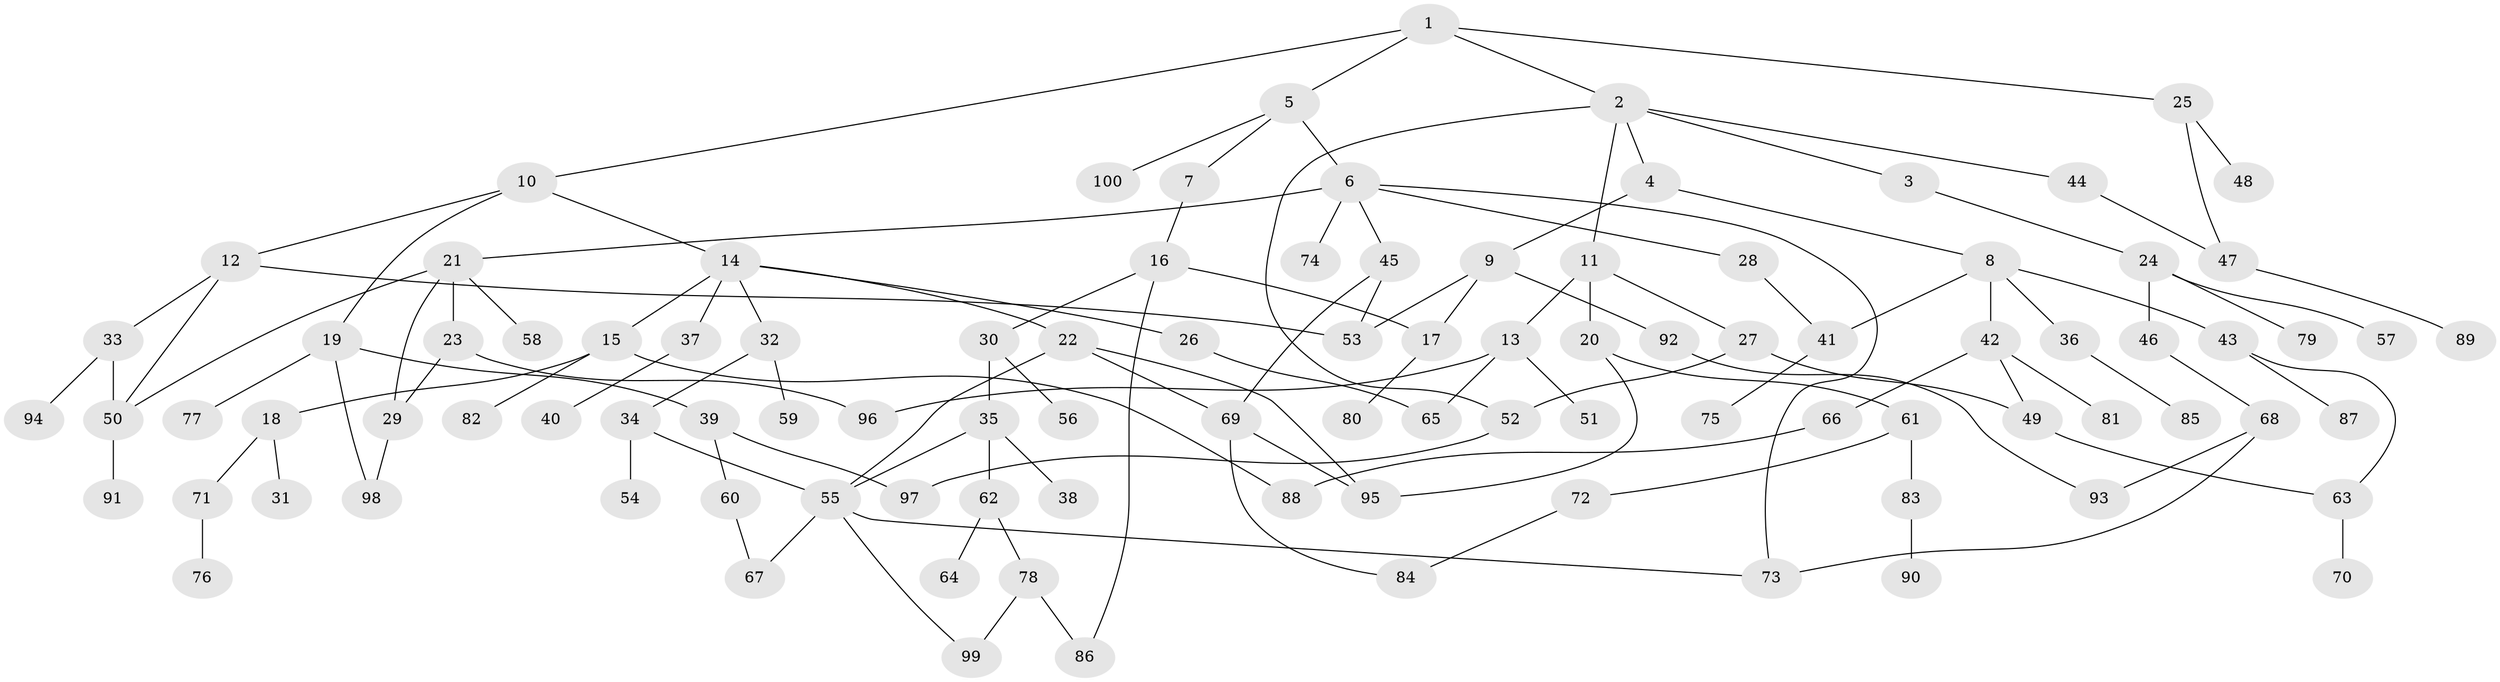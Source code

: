 // Generated by graph-tools (version 1.1) at 2025/25/03/09/25 03:25:25]
// undirected, 100 vertices, 127 edges
graph export_dot {
graph [start="1"]
  node [color=gray90,style=filled];
  1;
  2;
  3;
  4;
  5;
  6;
  7;
  8;
  9;
  10;
  11;
  12;
  13;
  14;
  15;
  16;
  17;
  18;
  19;
  20;
  21;
  22;
  23;
  24;
  25;
  26;
  27;
  28;
  29;
  30;
  31;
  32;
  33;
  34;
  35;
  36;
  37;
  38;
  39;
  40;
  41;
  42;
  43;
  44;
  45;
  46;
  47;
  48;
  49;
  50;
  51;
  52;
  53;
  54;
  55;
  56;
  57;
  58;
  59;
  60;
  61;
  62;
  63;
  64;
  65;
  66;
  67;
  68;
  69;
  70;
  71;
  72;
  73;
  74;
  75;
  76;
  77;
  78;
  79;
  80;
  81;
  82;
  83;
  84;
  85;
  86;
  87;
  88;
  89;
  90;
  91;
  92;
  93;
  94;
  95;
  96;
  97;
  98;
  99;
  100;
  1 -- 2;
  1 -- 5;
  1 -- 10;
  1 -- 25;
  2 -- 3;
  2 -- 4;
  2 -- 11;
  2 -- 44;
  2 -- 52;
  3 -- 24;
  4 -- 8;
  4 -- 9;
  5 -- 6;
  5 -- 7;
  5 -- 100;
  6 -- 21;
  6 -- 28;
  6 -- 45;
  6 -- 73;
  6 -- 74;
  7 -- 16;
  8 -- 36;
  8 -- 41;
  8 -- 42;
  8 -- 43;
  9 -- 92;
  9 -- 17;
  9 -- 53;
  10 -- 12;
  10 -- 14;
  10 -- 19;
  11 -- 13;
  11 -- 20;
  11 -- 27;
  12 -- 33;
  12 -- 50;
  12 -- 53;
  13 -- 51;
  13 -- 65;
  13 -- 96;
  14 -- 15;
  14 -- 22;
  14 -- 26;
  14 -- 32;
  14 -- 37;
  15 -- 18;
  15 -- 82;
  15 -- 88;
  16 -- 17;
  16 -- 30;
  16 -- 86;
  17 -- 80;
  18 -- 31;
  18 -- 71;
  19 -- 39;
  19 -- 77;
  19 -- 98;
  20 -- 61;
  20 -- 95;
  21 -- 23;
  21 -- 29;
  21 -- 58;
  21 -- 50;
  22 -- 69;
  22 -- 55;
  22 -- 95;
  23 -- 96;
  23 -- 29;
  24 -- 46;
  24 -- 57;
  24 -- 79;
  25 -- 47;
  25 -- 48;
  26 -- 65;
  27 -- 49;
  27 -- 52;
  28 -- 41;
  29 -- 98;
  30 -- 35;
  30 -- 56;
  32 -- 34;
  32 -- 59;
  33 -- 94;
  33 -- 50;
  34 -- 54;
  34 -- 55;
  35 -- 38;
  35 -- 55;
  35 -- 62;
  36 -- 85;
  37 -- 40;
  39 -- 60;
  39 -- 97;
  41 -- 75;
  42 -- 66;
  42 -- 81;
  42 -- 49;
  43 -- 87;
  43 -- 63;
  44 -- 47;
  45 -- 53;
  45 -- 69;
  46 -- 68;
  47 -- 89;
  49 -- 63;
  50 -- 91;
  52 -- 97;
  55 -- 99;
  55 -- 73;
  55 -- 67;
  60 -- 67;
  61 -- 72;
  61 -- 83;
  62 -- 64;
  62 -- 78;
  63 -- 70;
  66 -- 88;
  68 -- 93;
  68 -- 73;
  69 -- 84;
  69 -- 95;
  71 -- 76;
  72 -- 84;
  78 -- 86;
  78 -- 99;
  83 -- 90;
  92 -- 93;
}
